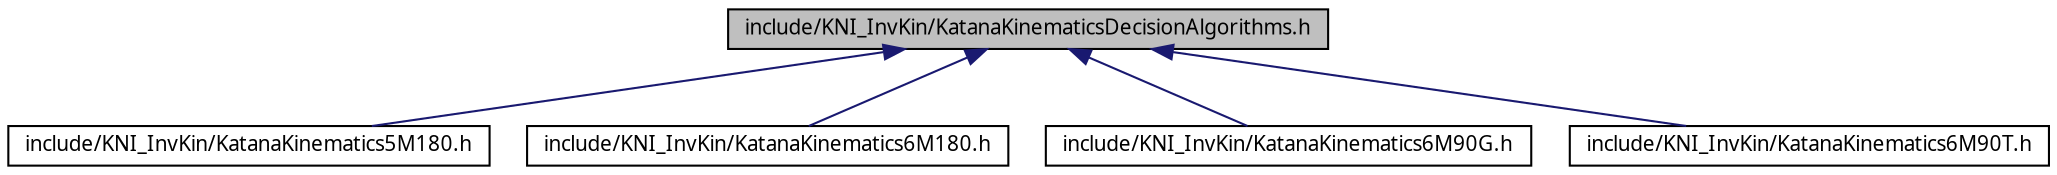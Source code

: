 digraph G
{
  edge [fontname="FreeSans.ttf",fontsize=10,labelfontname="FreeSans.ttf",labelfontsize=10];
  node [fontname="FreeSans.ttf",fontsize=10,shape=record];
  Node1 [label="include/KNI_InvKin/KatanaKinematicsDecisionAlgorithms.h",height=0.2,width=0.4,color="black", fillcolor="grey75", style="filled" fontcolor="black"];
  Node1 -> Node2 [dir=back,color="midnightblue",fontsize=10,style="solid",fontname="FreeSans.ttf"];
  Node2 [label="include/KNI_InvKin/KatanaKinematics5M180.h",height=0.2,width=0.4,color="black", fillcolor="white", style="filled",URL="$KatanaKinematics5M180_8h.html"];
  Node1 -> Node3 [dir=back,color="midnightblue",fontsize=10,style="solid",fontname="FreeSans.ttf"];
  Node3 [label="include/KNI_InvKin/KatanaKinematics6M180.h",height=0.2,width=0.4,color="black", fillcolor="white", style="filled",URL="$KatanaKinematics6M180_8h.html"];
  Node1 -> Node4 [dir=back,color="midnightblue",fontsize=10,style="solid",fontname="FreeSans.ttf"];
  Node4 [label="include/KNI_InvKin/KatanaKinematics6M90G.h",height=0.2,width=0.4,color="black", fillcolor="white", style="filled",URL="$KatanaKinematics6M90G_8h.html"];
  Node1 -> Node5 [dir=back,color="midnightblue",fontsize=10,style="solid",fontname="FreeSans.ttf"];
  Node5 [label="include/KNI_InvKin/KatanaKinematics6M90T.h",height=0.2,width=0.4,color="black", fillcolor="white", style="filled",URL="$KatanaKinematics6M90T_8h.html"];
}
